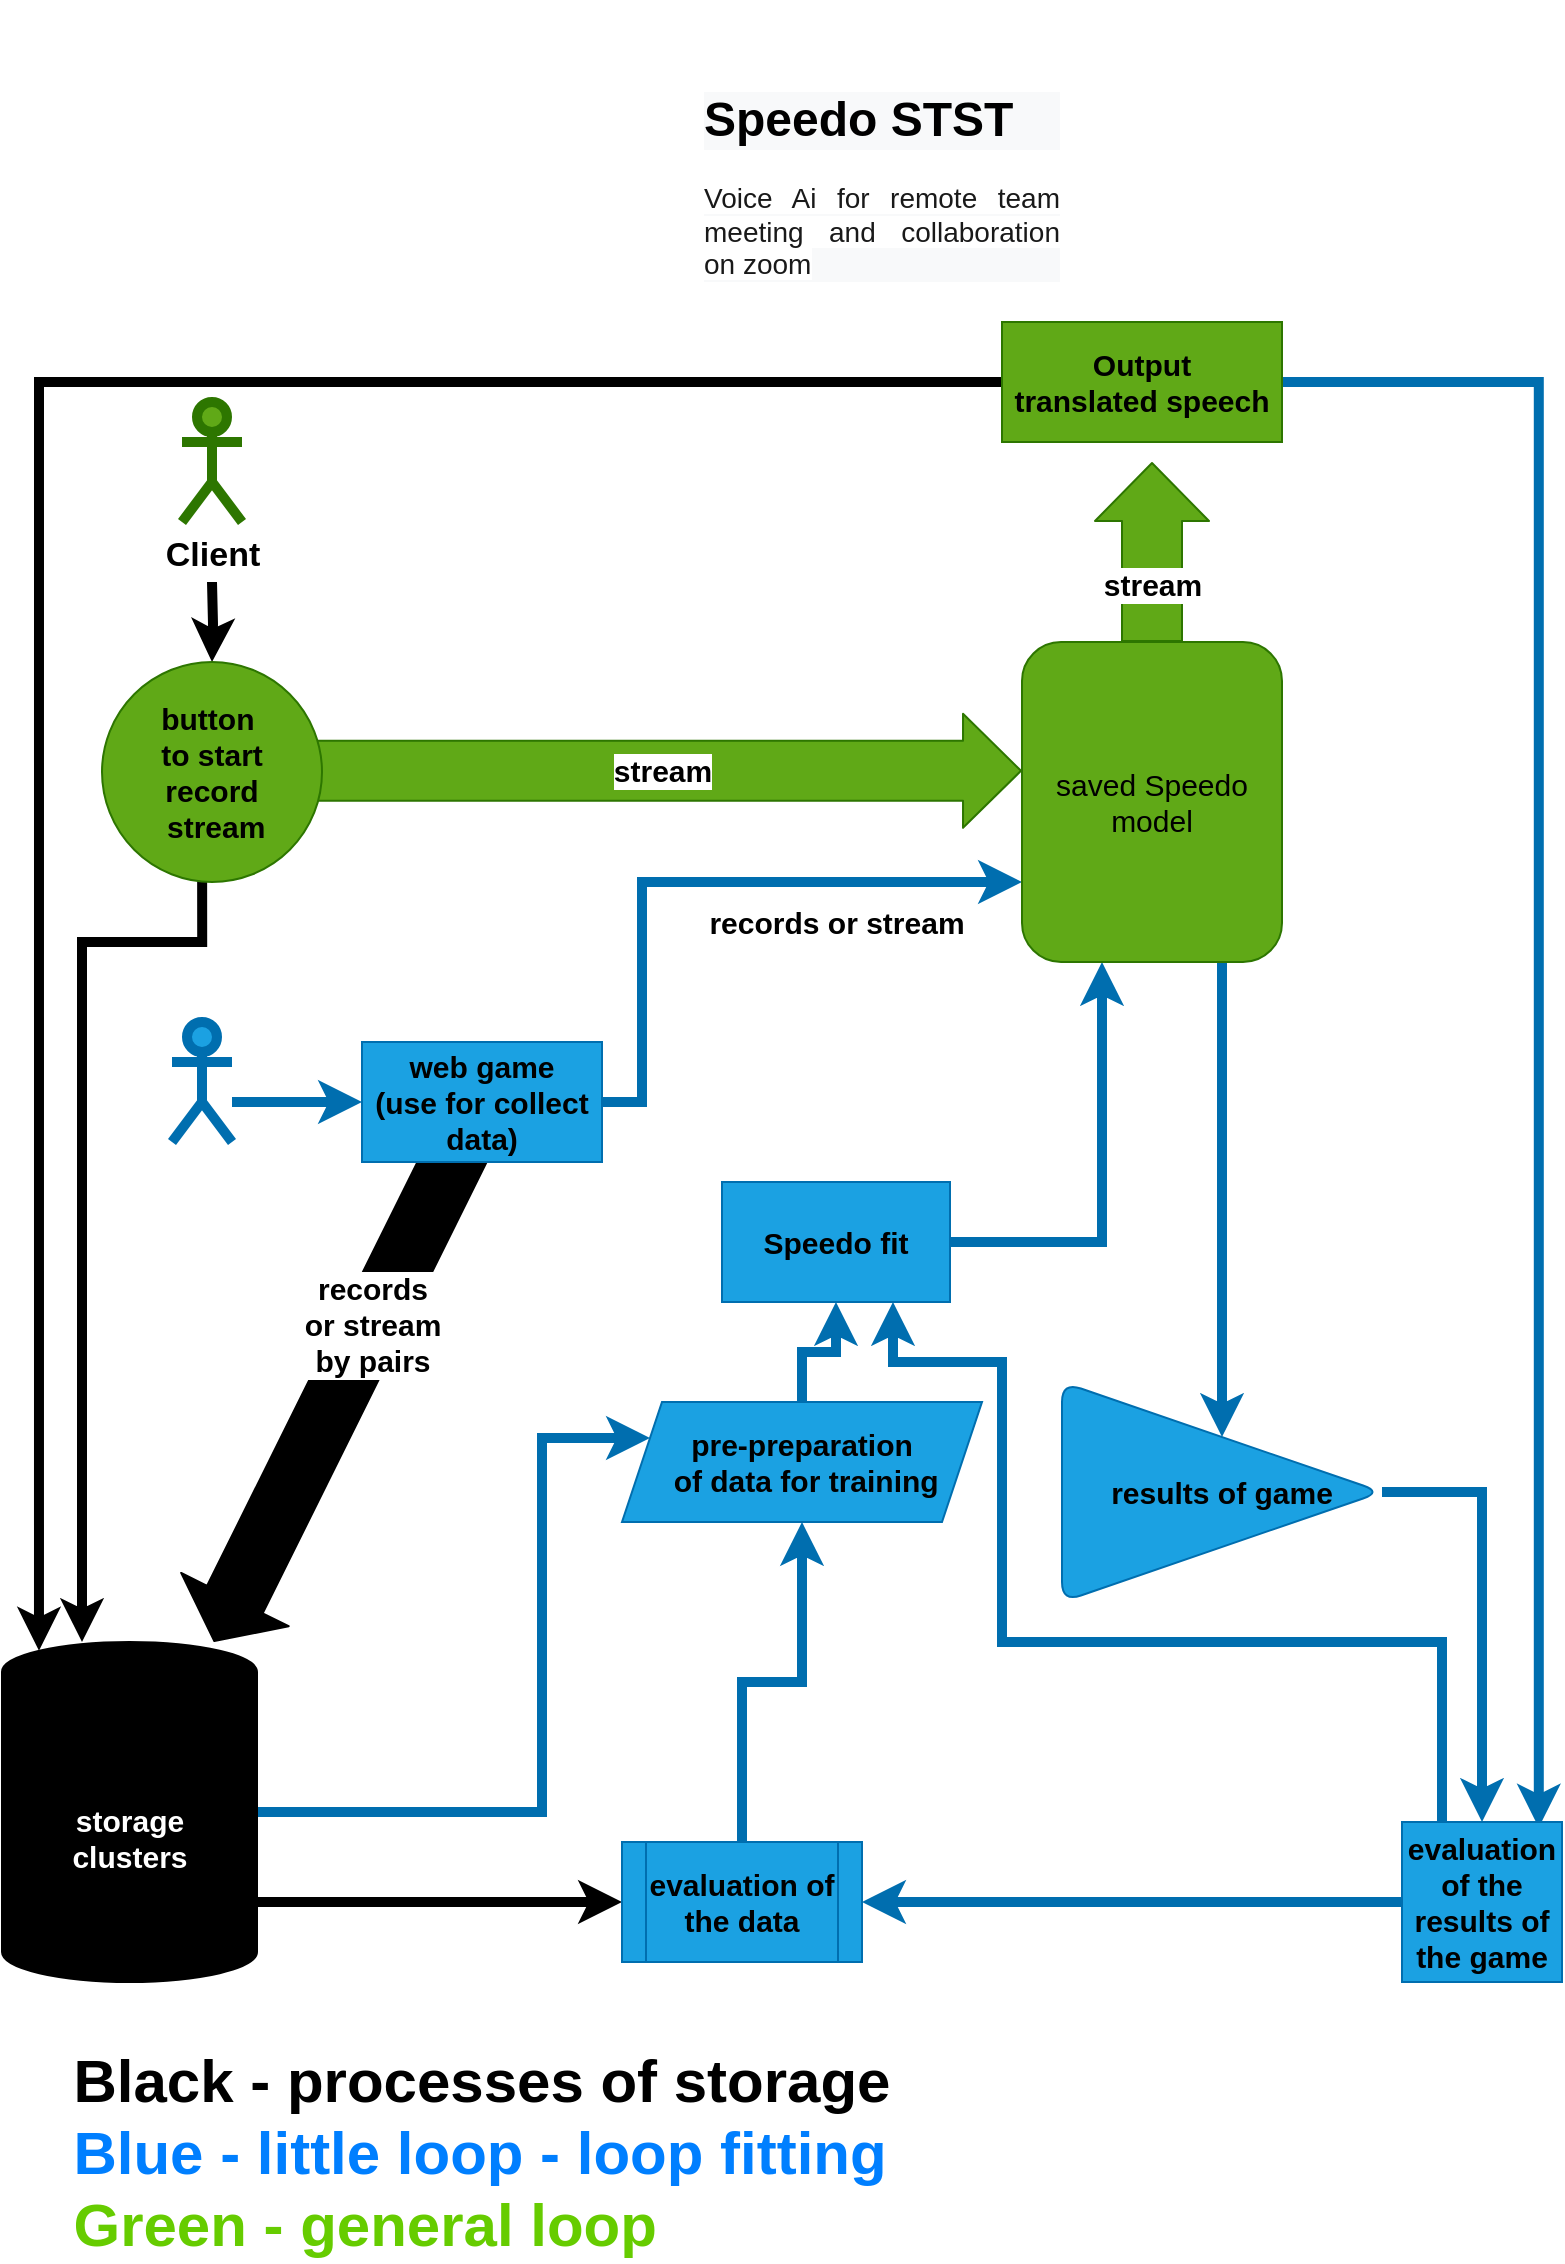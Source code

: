 <mxfile version="14.5.10" type="github">
  <diagram id="yFWkw1LN1g4Q2YWs3e7p" name="Speedo STST">
    <mxGraphModel dx="868" dy="450" grid="1" gridSize="10" guides="1" tooltips="1" connect="1" arrows="1" fold="1" page="1" pageScale="1" pageWidth="827" pageHeight="1169" math="0" shadow="0">
      <root>
        <mxCell id="0" />
        <mxCell id="1" parent="0" />
        <mxCell id="fwSFxsO6UGKjWi7Awonu-16" value="" style="edgeStyle=orthogonalEdgeStyle;rounded=0;orthogonalLoop=1;jettySize=auto;html=1;fillColor=#1ba1e2;strokeColor=#006EAF;strokeWidth=5;" edge="1" parent="1" source="fwSFxsO6UGKjWi7Awonu-1" target="fwSFxsO6UGKjWi7Awonu-15">
          <mxGeometry relative="1" as="geometry">
            <Array as="points">
              <mxPoint x="570" y="620" />
            </Array>
          </mxGeometry>
        </mxCell>
        <mxCell id="fwSFxsO6UGKjWi7Awonu-1" value="&lt;font style=&quot;font-size: 15px&quot; color=&quot;#000000&quot;&gt;&lt;b&gt;Speedo fit&lt;/b&gt;&lt;/font&gt;" style="rounded=0;whiteSpace=wrap;html=1;fillColor=#1ba1e2;strokeColor=#006EAF;fontColor=#ffffff;" vertex="1" parent="1">
          <mxGeometry x="380" y="590" width="114" height="60" as="geometry" />
        </mxCell>
        <mxCell id="fwSFxsO6UGKjWi7Awonu-96" value="" style="edgeStyle=orthogonalEdgeStyle;rounded=0;orthogonalLoop=1;jettySize=auto;html=1;fillColor=#a20025;strokeWidth=5;" edge="1" parent="1" target="fwSFxsO6UGKjWi7Awonu-7">
          <mxGeometry relative="1" as="geometry">
            <mxPoint x="120.059" y="430" as="sourcePoint" />
            <Array as="points">
              <mxPoint x="120" y="470" />
              <mxPoint x="60" y="470" />
            </Array>
          </mxGeometry>
        </mxCell>
        <mxCell id="fwSFxsO6UGKjWi7Awonu-4" value="&lt;font size=&quot;1&quot;&gt;&lt;span style=&quot;background-color: rgb(255 , 255 , 255)&quot;&gt;&lt;b style=&quot;font-size: 15px&quot;&gt;stream&lt;/b&gt;&lt;/span&gt;&lt;/font&gt;" style="shape=flexArrow;endArrow=classic;html=1;endWidth=26;endSize=9.33;width=30;fillColor=#60a917;strokeColor=#2D7600;" edge="1" parent="1">
          <mxGeometry width="50" height="50" relative="1" as="geometry">
            <mxPoint x="170" y="384.41" as="sourcePoint" />
            <mxPoint x="530" y="384.41" as="targetPoint" />
          </mxGeometry>
        </mxCell>
        <mxCell id="fwSFxsO6UGKjWi7Awonu-114" style="edgeStyle=orthogonalEdgeStyle;rounded=0;orthogonalLoop=1;jettySize=auto;html=1;entryX=0;entryY=0.75;entryDx=0;entryDy=0;strokeWidth=5;fillColor=#1ba1e2;strokeColor=#006EAF;" edge="1" parent="1" source="fwSFxsO6UGKjWi7Awonu-5" target="fwSFxsO6UGKjWi7Awonu-15">
          <mxGeometry relative="1" as="geometry">
            <Array as="points">
              <mxPoint x="340" y="550" />
              <mxPoint x="340" y="440" />
            </Array>
          </mxGeometry>
        </mxCell>
        <mxCell id="fwSFxsO6UGKjWi7Awonu-6" value="&lt;font style=&quot;font-size: 15px&quot;&gt;&lt;b&gt;records &lt;br&gt;or stream&lt;br&gt;by pairs&lt;/b&gt;&lt;/font&gt;" style="shape=flexArrow;endArrow=classic;html=1;endWidth=28;endSize=7.39;width=31;fillColor=#000000;" edge="1" parent="1" target="fwSFxsO6UGKjWi7Awonu-7">
          <mxGeometry x="-0.273" width="50" height="50" relative="1" as="geometry">
            <mxPoint x="250" y="570" as="sourcePoint" />
            <mxPoint x="120" y="550" as="targetPoint" />
            <mxPoint as="offset" />
          </mxGeometry>
        </mxCell>
        <mxCell id="fwSFxsO6UGKjWi7Awonu-10" style="edgeStyle=orthogonalEdgeStyle;rounded=0;orthogonalLoop=1;jettySize=auto;html=1;fillColor=#1ba1e2;strokeColor=#006EAF;strokeWidth=5;" edge="1" parent="1" source="fwSFxsO6UGKjWi7Awonu-7" target="fwSFxsO6UGKjWi7Awonu-9">
          <mxGeometry relative="1" as="geometry">
            <mxPoint x="350" y="718" as="targetPoint" />
            <Array as="points">
              <mxPoint x="290" y="905" />
              <mxPoint x="290" y="718" />
            </Array>
          </mxGeometry>
        </mxCell>
        <mxCell id="fwSFxsO6UGKjWi7Awonu-105" style="edgeStyle=orthogonalEdgeStyle;rounded=0;orthogonalLoop=1;jettySize=auto;html=1;fillColor=#a20025;strokeWidth=5;entryX=0;entryY=0.5;entryDx=0;entryDy=0;" edge="1" parent="1" source="fwSFxsO6UGKjWi7Awonu-7" target="fwSFxsO6UGKjWi7Awonu-104">
          <mxGeometry relative="1" as="geometry">
            <mxPoint x="300" y="950" as="targetPoint" />
            <Array as="points">
              <mxPoint x="300" y="950" />
              <mxPoint x="300" y="950" />
            </Array>
          </mxGeometry>
        </mxCell>
        <mxCell id="fwSFxsO6UGKjWi7Awonu-7" value="&lt;b style=&quot;font-size: 15px&quot;&gt;storage&lt;br&gt;clusters&lt;/b&gt;" style="shape=cylinder3;whiteSpace=wrap;html=1;boundedLbl=1;backgroundOutline=1;size=15;fontColor=#ffffff;fillColor=#000000;" vertex="1" parent="1">
          <mxGeometry x="20" y="820" width="127.5" height="170" as="geometry" />
        </mxCell>
        <mxCell id="fwSFxsO6UGKjWi7Awonu-11" style="edgeStyle=orthogonalEdgeStyle;rounded=0;orthogonalLoop=1;jettySize=auto;html=1;entryX=0.5;entryY=1;entryDx=0;entryDy=0;fillColor=#1ba1e2;strokeColor=#006EAF;strokeWidth=5;" edge="1" parent="1" source="fwSFxsO6UGKjWi7Awonu-9" target="fwSFxsO6UGKjWi7Awonu-1">
          <mxGeometry relative="1" as="geometry" />
        </mxCell>
        <mxCell id="fwSFxsO6UGKjWi7Awonu-9" value="&lt;b style=&quot;font-size: 15px&quot;&gt;&lt;font color=&quot;#000000&quot;&gt;pre-preparation&lt;br&gt;&amp;nbsp;of data for training&lt;/font&gt;&lt;/b&gt;" style="shape=parallelogram;perimeter=parallelogramPerimeter;whiteSpace=wrap;html=1;fixedSize=1;fillColor=#1ba1e2;strokeColor=#006EAF;fontColor=#ffffff;" vertex="1" parent="1">
          <mxGeometry x="330" y="700" width="180" height="60" as="geometry" />
        </mxCell>
        <mxCell id="fwSFxsO6UGKjWi7Awonu-20" value="" style="edgeStyle=orthogonalEdgeStyle;rounded=0;orthogonalLoop=1;jettySize=auto;html=1;fillColor=#1ba1e2;strokeColor=#006EAF;strokeWidth=5;" edge="1" parent="1" source="fwSFxsO6UGKjWi7Awonu-15" target="fwSFxsO6UGKjWi7Awonu-19">
          <mxGeometry relative="1" as="geometry">
            <Array as="points">
              <mxPoint x="630" y="590" />
              <mxPoint x="630" y="590" />
            </Array>
          </mxGeometry>
        </mxCell>
        <mxCell id="fwSFxsO6UGKjWi7Awonu-15" value="&lt;font style=&quot;font-size: 15px&quot; color=&quot;#000000&quot;&gt;saved Speedo model&lt;/font&gt;" style="rounded=1;whiteSpace=wrap;html=1;fillColor=#60a917;strokeColor=#2D7600;fontColor=#ffffff;" vertex="1" parent="1">
          <mxGeometry x="530" y="320" width="130" height="160" as="geometry" />
        </mxCell>
        <mxCell id="fwSFxsO6UGKjWi7Awonu-102" value="" style="edgeStyle=orthogonalEdgeStyle;rounded=0;orthogonalLoop=1;jettySize=auto;html=1;fillColor=#1ba1e2;strokeColor=#006EAF;strokeWidth=5;" edge="1" parent="1" source="fwSFxsO6UGKjWi7Awonu-19" target="fwSFxsO6UGKjWi7Awonu-101">
          <mxGeometry relative="1" as="geometry" />
        </mxCell>
        <mxCell id="fwSFxsO6UGKjWi7Awonu-19" value="&lt;b&gt;&lt;font style=&quot;font-size: 15px&quot; color=&quot;#000000&quot;&gt;results of game&lt;/font&gt;&lt;/b&gt;" style="triangle;whiteSpace=wrap;html=1;rounded=1;fillColor=#1ba1e2;strokeColor=#006EAF;fontColor=#ffffff;" vertex="1" parent="1">
          <mxGeometry x="550" y="690" width="160" height="110" as="geometry" />
        </mxCell>
        <mxCell id="fwSFxsO6UGKjWi7Awonu-21" value="&lt;font style=&quot;font-size: 15px&quot;&gt;&lt;b&gt;stream&lt;/b&gt;&lt;/font&gt;" style="shape=flexArrow;endArrow=classic;html=1;exitX=0.5;exitY=0;exitDx=0;exitDy=0;endWidth=26;endSize=9.33;width=30;fillColor=#60a917;strokeColor=#2D7600;" edge="1" parent="1" source="fwSFxsO6UGKjWi7Awonu-15">
          <mxGeometry x="-0.333" width="50" height="50" relative="1" as="geometry">
            <mxPoint x="680" y="270" as="sourcePoint" />
            <mxPoint x="595" y="230" as="targetPoint" />
            <mxPoint y="1" as="offset" />
          </mxGeometry>
        </mxCell>
        <mxCell id="fwSFxsO6UGKjWi7Awonu-111" style="edgeStyle=orthogonalEdgeStyle;rounded=0;orthogonalLoop=1;jettySize=auto;html=1;entryX=0.855;entryY=0.035;entryDx=0;entryDy=0;entryPerimeter=0;fillColor=#1ba1e2;strokeColor=#006EAF;strokeWidth=5;" edge="1" parent="1" source="fwSFxsO6UGKjWi7Awonu-22" target="fwSFxsO6UGKjWi7Awonu-101">
          <mxGeometry relative="1" as="geometry" />
        </mxCell>
        <mxCell id="fwSFxsO6UGKjWi7Awonu-112" style="edgeStyle=orthogonalEdgeStyle;rounded=0;orthogonalLoop=1;jettySize=auto;html=1;fillColor=#a20025;strokeWidth=5;entryX=0.145;entryY=0;entryDx=0;entryDy=4.35;entryPerimeter=0;" edge="1" parent="1" source="fwSFxsO6UGKjWi7Awonu-22" target="fwSFxsO6UGKjWi7Awonu-7">
          <mxGeometry relative="1" as="geometry">
            <mxPoint x="260" y="520" as="targetPoint" />
            <Array as="points">
              <mxPoint x="38" y="190" />
            </Array>
          </mxGeometry>
        </mxCell>
        <mxCell id="fwSFxsO6UGKjWi7Awonu-22" value="&lt;font style=&quot;font-size: 15px&quot; color=&quot;#000000&quot;&gt;&lt;b&gt;Output &lt;br&gt;translated speech&lt;/b&gt;&lt;/font&gt;" style="rounded=0;whiteSpace=wrap;html=1;fillColor=#60a917;strokeColor=#2D7600;fontColor=#ffffff;" vertex="1" parent="1">
          <mxGeometry x="520" y="160" width="140" height="60" as="geometry" />
        </mxCell>
        <mxCell id="fwSFxsO6UGKjWi7Awonu-26" value="" style="edgeStyle=orthogonalEdgeStyle;rounded=0;orthogonalLoop=1;jettySize=auto;html=1;fillColor=#1ba1e2;strokeColor=#006EAF;strokeWidth=5;" edge="1" parent="1" source="fwSFxsO6UGKjWi7Awonu-25" target="fwSFxsO6UGKjWi7Awonu-5">
          <mxGeometry relative="1" as="geometry">
            <Array as="points">
              <mxPoint x="170" y="550" />
              <mxPoint x="170" y="550" />
            </Array>
          </mxGeometry>
        </mxCell>
        <mxCell id="fwSFxsO6UGKjWi7Awonu-25" value="&lt;b&gt;&lt;font style=&quot;font-size: 15px&quot;&gt;Client&lt;/font&gt;&lt;/b&gt;" style="shape=umlActor;verticalLabelPosition=bottom;verticalAlign=top;html=1;outlineConnect=0;fillColor=#1ba1e2;strokeColor=#006EAF;strokeWidth=5;fontColor=#ffffff;" vertex="1" parent="1">
          <mxGeometry x="105" y="510" width="30" height="60" as="geometry" />
        </mxCell>
        <mxCell id="fwSFxsO6UGKjWi7Awonu-121" value="" style="edgeStyle=orthogonalEdgeStyle;rounded=0;orthogonalLoop=1;jettySize=auto;html=1;strokeWidth=5;" edge="1" parent="1" target="fwSFxsO6UGKjWi7Awonu-116">
          <mxGeometry relative="1" as="geometry">
            <mxPoint x="125" y="290" as="sourcePoint" />
          </mxGeometry>
        </mxCell>
        <mxCell id="fwSFxsO6UGKjWi7Awonu-27" value="&lt;b&gt;&lt;font style=&quot;font-size: 17px&quot; color=&quot;#000000&quot;&gt;Client&lt;/font&gt;&lt;/b&gt;" style="shape=umlActor;verticalLabelPosition=bottom;verticalAlign=top;html=1;outlineConnect=0;fillColor=#60a917;strokeColor=#2D7600;fontColor=#ffffff;strokeWidth=5;" vertex="1" parent="1">
          <mxGeometry x="110" y="200" width="30" height="60" as="geometry" />
        </mxCell>
        <mxCell id="fwSFxsO6UGKjWi7Awonu-103" style="edgeStyle=orthogonalEdgeStyle;rounded=0;orthogonalLoop=1;jettySize=auto;html=1;fillColor=#1ba1e2;strokeColor=#006EAF;strokeWidth=5;" edge="1" parent="1" source="fwSFxsO6UGKjWi7Awonu-101" target="fwSFxsO6UGKjWi7Awonu-104">
          <mxGeometry relative="1" as="geometry">
            <mxPoint x="420" y="740" as="targetPoint" />
          </mxGeometry>
        </mxCell>
        <mxCell id="fwSFxsO6UGKjWi7Awonu-107" style="edgeStyle=orthogonalEdgeStyle;rounded=0;orthogonalLoop=1;jettySize=auto;html=1;entryX=0.75;entryY=1;entryDx=0;entryDy=0;fillColor=#1ba1e2;strokeColor=#006EAF;strokeWidth=5;" edge="1" parent="1" source="fwSFxsO6UGKjWi7Awonu-101" target="fwSFxsO6UGKjWi7Awonu-1">
          <mxGeometry relative="1" as="geometry">
            <Array as="points">
              <mxPoint x="740" y="820" />
              <mxPoint x="520" y="820" />
              <mxPoint x="520" y="680" />
              <mxPoint x="465" y="680" />
            </Array>
          </mxGeometry>
        </mxCell>
        <mxCell id="fwSFxsO6UGKjWi7Awonu-101" value="&lt;b&gt;&lt;font style=&quot;font-size: 15px&quot; color=&quot;#000000&quot;&gt;evaluation of the results of the game&lt;/font&gt;&lt;/b&gt;" style="whiteSpace=wrap;html=1;aspect=fixed;fillColor=#1ba1e2;strokeColor=#006EAF;fontColor=#ffffff;" vertex="1" parent="1">
          <mxGeometry x="720" y="910" width="80" height="80" as="geometry" />
        </mxCell>
        <mxCell id="fwSFxsO6UGKjWi7Awonu-106" style="edgeStyle=orthogonalEdgeStyle;rounded=0;orthogonalLoop=1;jettySize=auto;html=1;entryX=0.5;entryY=1;entryDx=0;entryDy=0;fillColor=#1ba1e2;strokeColor=#006EAF;strokeWidth=5;" edge="1" parent="1" source="fwSFxsO6UGKjWi7Awonu-104" target="fwSFxsO6UGKjWi7Awonu-9">
          <mxGeometry relative="1" as="geometry" />
        </mxCell>
        <mxCell id="fwSFxsO6UGKjWi7Awonu-104" value="&lt;b&gt;&lt;font style=&quot;font-size: 15px&quot; color=&quot;#000000&quot;&gt;evaluation of the data&lt;/font&gt;&lt;/b&gt;" style="shape=process;whiteSpace=wrap;html=1;backgroundOutline=1;fillColor=#1ba1e2;strokeColor=#006EAF;fontColor=#ffffff;" vertex="1" parent="1">
          <mxGeometry x="330" y="920" width="120" height="60" as="geometry" />
        </mxCell>
        <mxCell id="fwSFxsO6UGKjWi7Awonu-18" value="&lt;font style=&quot;font-size: 15px&quot;&gt;&lt;b&gt;records or stream&lt;/b&gt;&lt;/font&gt;" style="text;html=1;strokeColor=none;fillColor=none;align=center;verticalAlign=middle;whiteSpace=wrap;rounded=0;" vertex="1" parent="1">
          <mxGeometry x="358.62" y="450" width="156.75" height="20" as="geometry" />
        </mxCell>
        <mxCell id="fwSFxsO6UGKjWi7Awonu-116" value="&lt;font style=&quot;font-size: 15px&quot; color=&quot;#000000&quot;&gt;&lt;b&gt;button&amp;nbsp;&lt;br&gt;to start &lt;br&gt;record&lt;br&gt;&amp;nbsp;stream&lt;/b&gt;&lt;/font&gt;" style="ellipse;whiteSpace=wrap;html=1;aspect=fixed;fillColor=#60a917;strokeColor=#2D7600;fontColor=#ffffff;" vertex="1" parent="1">
          <mxGeometry x="70" y="330" width="110" height="110" as="geometry" />
        </mxCell>
        <mxCell id="fwSFxsO6UGKjWi7Awonu-5" value="&lt;font style=&quot;font-size: 15px&quot; color=&quot;#000000&quot;&gt;&lt;b&gt;web game &lt;br&gt;(use for collect data)&lt;/b&gt;&lt;/font&gt;" style="rounded=0;whiteSpace=wrap;html=1;fillColor=#1ba1e2;strokeColor=#006EAF;fontColor=#ffffff;" vertex="1" parent="1">
          <mxGeometry x="200" y="520" width="120" height="60" as="geometry" />
        </mxCell>
        <mxCell id="fwSFxsO6UGKjWi7Awonu-130" value="&lt;div style=&quot;text-align: justify&quot;&gt;&lt;b style=&quot;font-size: 30px&quot;&gt;Black - processes of storage&lt;/b&gt;&lt;/div&gt;&lt;font style=&quot;font-size: 30px&quot;&gt;&lt;div style=&quot;text-align: justify&quot;&gt;&lt;b&gt;&lt;font color=&quot;#007fff&quot;&gt;Blue - little loop - loop fitting&lt;/font&gt;&lt;/b&gt;&lt;/div&gt;&lt;b&gt;&lt;div style=&quot;text-align: justify&quot;&gt;&lt;b&gt;&lt;font color=&quot;#66cc00&quot;&gt;Green - general loop&amp;nbsp;&lt;/font&gt;&lt;/b&gt;&lt;/div&gt;&lt;/b&gt;&lt;/font&gt;" style="text;html=1;strokeColor=none;fillColor=none;align=center;verticalAlign=middle;whiteSpace=wrap;rounded=0;" vertex="1" parent="1">
          <mxGeometry x="40" y="1020" width="440" height="110" as="geometry" />
        </mxCell>
        <mxCell id="fwSFxsO6UGKjWi7Awonu-132" value="&lt;div style=&quot;text-align: justify&quot;&gt;&lt;br&gt;&lt;/div&gt;&lt;div style=&quot;text-align: justify&quot;&gt;&lt;br&gt;&lt;/div&gt;&lt;h1 style=&quot;color: rgb(0 , 0 , 0) ; font-family: &amp;#34;helvetica&amp;#34; ; font-style: normal ; letter-spacing: normal ; text-indent: 0px ; text-transform: none ; word-spacing: 0px ; background-color: rgb(248 , 249 , 250) ; text-align: justify&quot;&gt;Speedo STST&lt;/h1&gt;&lt;p style=&quot;color: rgb(0 , 0 , 0) ; font-family: &amp;#34;helvetica&amp;#34; ; font-size: 12px ; font-style: normal ; font-weight: 400 ; letter-spacing: normal ; text-indent: 0px ; text-transform: none ; word-spacing: 0px ; background-color: rgb(248 , 249 , 250) ; text-align: justify&quot;&gt;&lt;span style=&quot;color: rgba(0 , 0 , 0 , 0.9) ; font-size: 14px ; background-color: rgb(255 , 255 , 255)&quot;&gt;Voice Ai for remote team meeting and collaboration on zoom&lt;/span&gt;&lt;/p&gt;&lt;div style=&quot;text-align: justify&quot;&gt;&lt;br&gt;&lt;/div&gt;&lt;div style=&quot;text-align: justify&quot;&gt;&lt;br&gt;&lt;/div&gt;" style="text;html=1;strokeColor=none;fillColor=none;align=center;verticalAlign=middle;whiteSpace=wrap;rounded=0;" vertex="1" parent="1">
          <mxGeometry x="370" y="20" width="180" height="140" as="geometry" />
        </mxCell>
      </root>
    </mxGraphModel>
  </diagram>
</mxfile>
